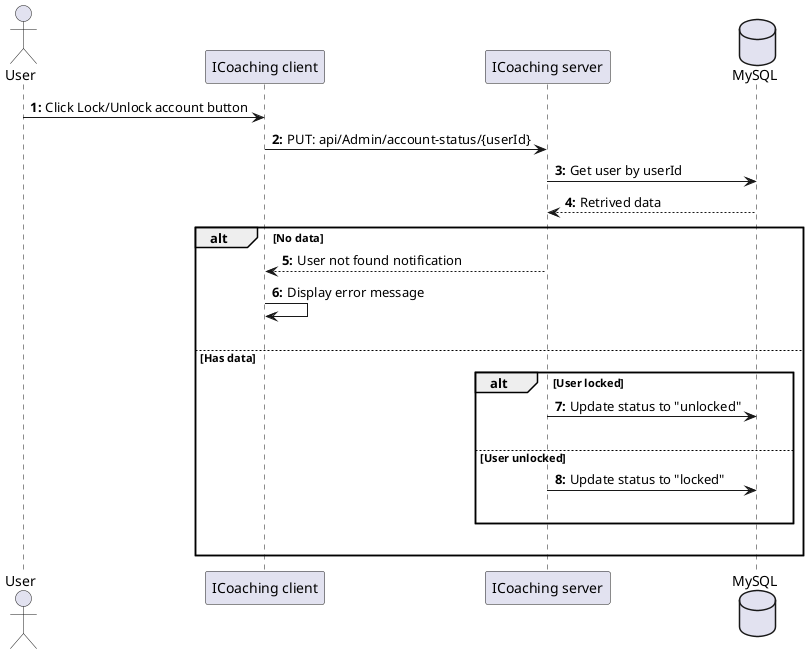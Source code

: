 @startuml Register
actor User as user
participant "ICoaching client" as client
participant "ICoaching server" as server 
database "MySQL" as db

autonumber "<b>0:"

user -> client : Click Lock/Unlock account button
client -> server : PUT: api/Admin/account-status/{userId}
server -> db : Get user by userId
db --> server : Retrived data

alt No data
    server --> client : User not found notification
    client -> client : Display error message 
    |||
else Has data
    alt User locked
        server -> db : Update status to "unlocked"
        |||
    else User unlocked
        server -> db : Update status to "locked"
        |||
    end
    |||
end 
@enduml